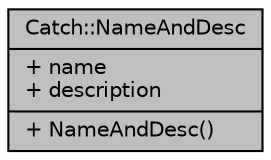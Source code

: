digraph "Catch::NameAndDesc"
{
  edge [fontname="Helvetica",fontsize="10",labelfontname="Helvetica",labelfontsize="10"];
  node [fontname="Helvetica",fontsize="10",shape=record];
  Node1 [label="{Catch::NameAndDesc\n|+ name\l+ description\l|+ NameAndDesc()\l}",height=0.2,width=0.4,color="black", fillcolor="grey75", style="filled", fontcolor="black"];
}
